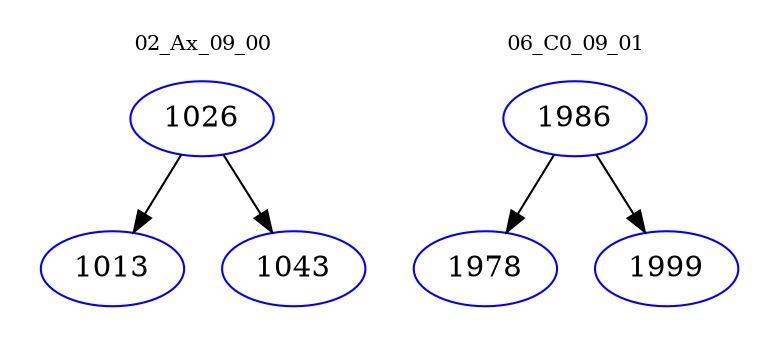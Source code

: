 digraph{
subgraph cluster_0 {
color = white
label = "02_Ax_09_00";
fontsize=10;
T0_1026 [label="1026", color="blue"]
T0_1026 -> T0_1013 [color="black"]
T0_1013 [label="1013", color="blue"]
T0_1026 -> T0_1043 [color="black"]
T0_1043 [label="1043", color="blue"]
}
subgraph cluster_1 {
color = white
label = "06_C0_09_01";
fontsize=10;
T1_1986 [label="1986", color="blue"]
T1_1986 -> T1_1978 [color="black"]
T1_1978 [label="1978", color="blue"]
T1_1986 -> T1_1999 [color="black"]
T1_1999 [label="1999", color="blue"]
}
}
